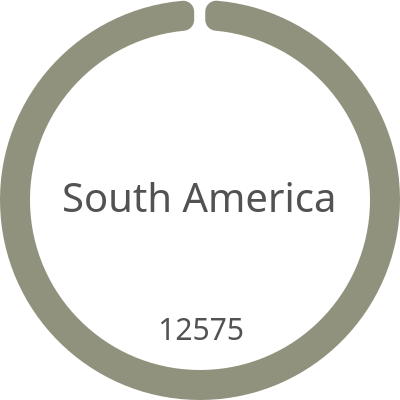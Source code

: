 
  {
    "$schema": "https://vega.github.io/schema/vega/v5.json",
    "description": "A basic donut chart example.",
    "width": 200,
    "height": 200,
    "autosize": "none",
  
    "signals": [
      {"name": "startAngle", "value": 0},
      {"name": "endAngle", "value": 6.29},
      {"name": "padAngle", "value": 0.04},
      {"name": "innerRadius", "value": 85},
      {"name": "cornerRadius", "value": 5.5},
      {"name": "sort", "value": false},
      {
        "name": "selected",
        "value": "",
        "on": [{"events": "mouseover", "update": "datum"}]
      }
    ],
  
    "data": [
      {
        "name": "table",
        "values": [
          {"id": 1, "field": 12575},
          {"id": 2, "field": 3},
          {"id": 3, "field": 17}
        ],
        "transform": [
          {
            "type": "pie",
            "field": "field",
            "startAngle": {"signal": "startAngle"},
            "endAngle": {"signal": "endAngle"},
            "sort": {"signal": "sort"}
          }
        ]
      },
      {
        "name": "fieldSum",
        "source": "table",
        "transform": [
          {
            "type": "aggregate",
            "fields": ["id"],
            "ops": ["sum"],
            "as": ["sum"]
          }
        ]
      }
    ],
  
    "scales": [
      {
        "name": "color",
        "type": "ordinal",
        "domain": {"data": "table", "field": "id"},
        "range": [
          "#90927d",
          "#c0471c",
          "#865a33"
        ]
      }
    ],
  
    "marks": [
      {
        "type": "arc",
        "from": {"data": "table"},
        "encode": {
          "enter": {
            "fill": {"scale": "color", "field": "id"},
            "x": {"signal": "width / 2"},
            "y": {"signal": "height / 2"}
          },
          "update": {
            "startAngle": {"field": "startAngle"},
            "endAngle": {"field": "endAngle"},
            "padAngle": {"signal": "padAngle"},
            "innerRadius": {"signal": "innerRadius"},
            "outerRadius": {"signal": "width / 2"},
            "cornerRadius": {"signal": "cornerRadius"}
          }
        }
      },
      {
        "type": "text",
        "encode": {
          "enter": {"fill": {"value": "#525252"}, "text": {"value": ""}},
          "update": {
            "opacity": {"value": 1},
            "x": {"signal": "width / 2"},
            "y": {"signal": "height / 2"},
            "align": {"value": "center"},
            "baseline": {"value": "middle"},
            "fontSize": {"value": 20},
            "text": {"value": "South America"}
          }
        }
        },
        {
            "name": "mark_id",
            "type": "text",
            "from": {"data": "table"},
            "encode": {
              "enter": {
                "text": {
                  "signal": "if(datum['endAngle'] - datum['startAngle'] < 0.3, '', format(datum['field']/1, ''))"
                },
                "x": {"signal": "if(width >= height, height, width) / 2"},
                "y": {"signal": "if(width >= height, height, width) / 2"},
                "radius": {
                  "signal": "if(selected && selected.id == datum.id, if(width >= height, height, width) / 2 * 1.05 * 0.65, if(width >= height, height, width) / 2 * 0.65)"
                },
                "theta": {"signal": "(datum['startAngle'] + datum['endAngle'])/2"},
                "fill": {"value": "scales"},
                "fontSize": {"value": 15},
                "align": {"value": "center"},
                "baseline": {"value": "middle"}
              }
            }
          }
    ]
  }
  